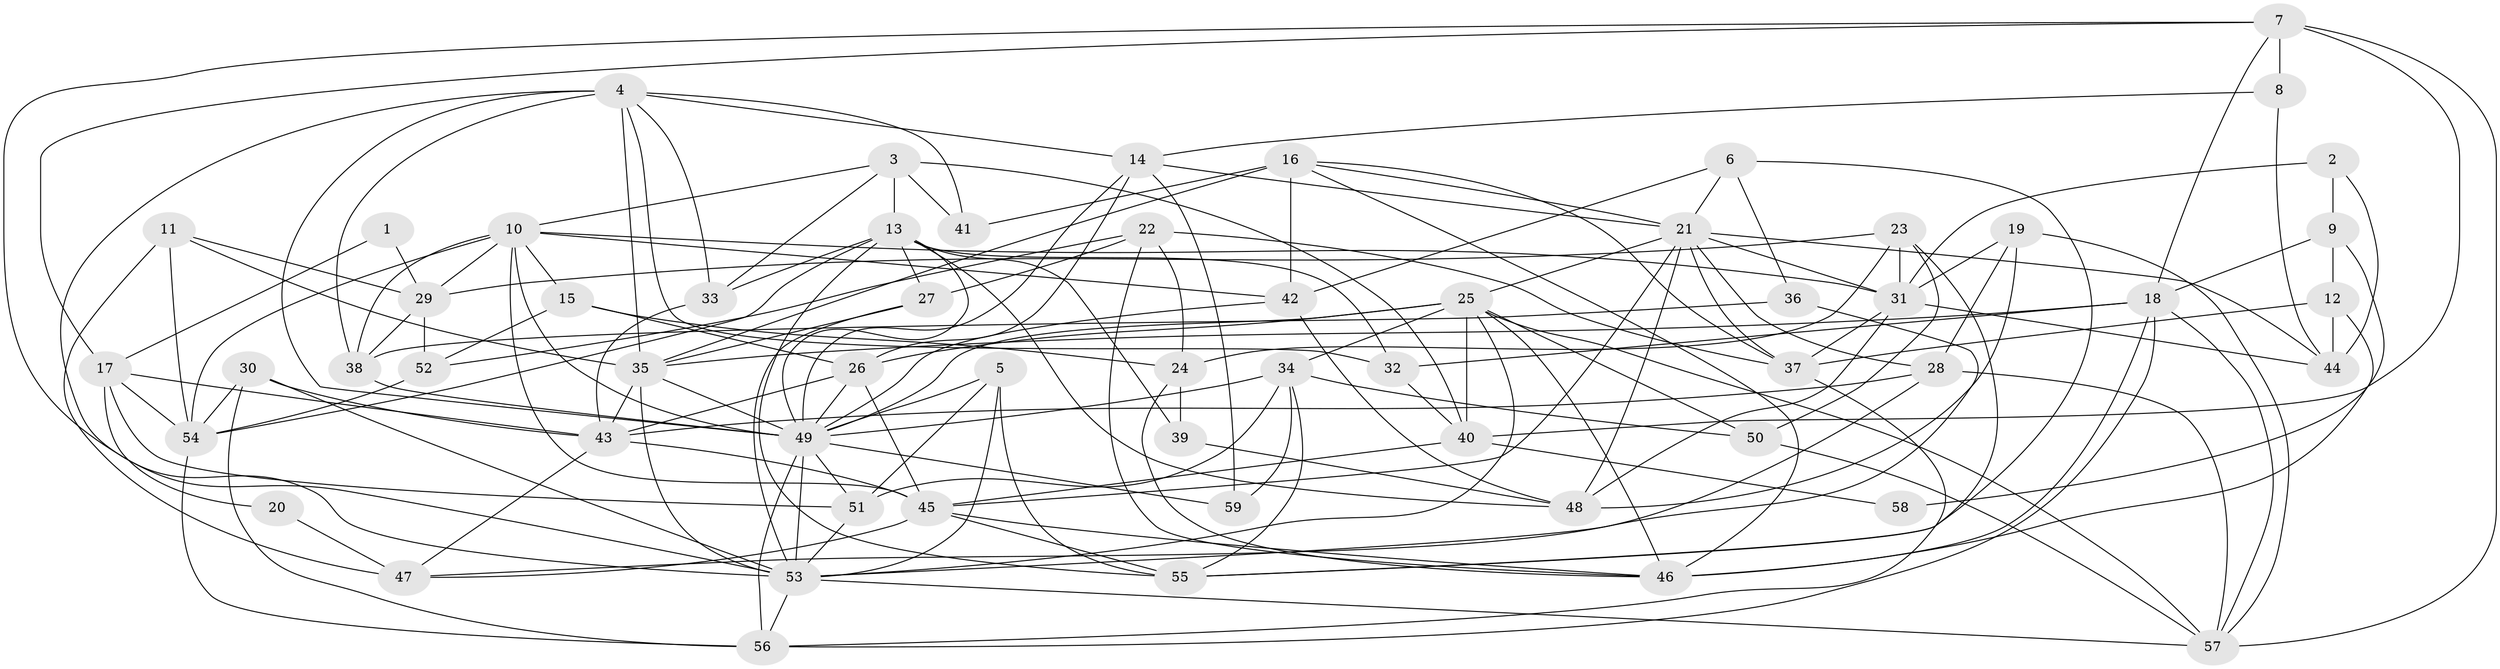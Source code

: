 // original degree distribution, {6: 0.0847457627118644, 2: 0.16101694915254236, 3: 0.2966101694915254, 5: 0.22033898305084745, 4: 0.1694915254237288, 7: 0.05084745762711865, 8: 0.00847457627118644, 9: 0.00847457627118644}
// Generated by graph-tools (version 1.1) at 2025/02/03/09/25 03:02:14]
// undirected, 59 vertices, 165 edges
graph export_dot {
graph [start="1"]
  node [color=gray90,style=filled];
  1;
  2;
  3;
  4;
  5;
  6;
  7;
  8;
  9;
  10;
  11;
  12;
  13;
  14;
  15;
  16;
  17;
  18;
  19;
  20;
  21;
  22;
  23;
  24;
  25;
  26;
  27;
  28;
  29;
  30;
  31;
  32;
  33;
  34;
  35;
  36;
  37;
  38;
  39;
  40;
  41;
  42;
  43;
  44;
  45;
  46;
  47;
  48;
  49;
  50;
  51;
  52;
  53;
  54;
  55;
  56;
  57;
  58;
  59;
  1 -- 17 [weight=1.0];
  1 -- 29 [weight=1.0];
  2 -- 9 [weight=1.0];
  2 -- 31 [weight=1.0];
  2 -- 44 [weight=1.0];
  3 -- 10 [weight=1.0];
  3 -- 13 [weight=1.0];
  3 -- 33 [weight=1.0];
  3 -- 40 [weight=1.0];
  3 -- 41 [weight=1.0];
  4 -- 14 [weight=1.0];
  4 -- 32 [weight=1.0];
  4 -- 33 [weight=1.0];
  4 -- 35 [weight=1.0];
  4 -- 38 [weight=1.0];
  4 -- 41 [weight=1.0];
  4 -- 49 [weight=2.0];
  4 -- 53 [weight=1.0];
  5 -- 49 [weight=1.0];
  5 -- 51 [weight=1.0];
  5 -- 53 [weight=1.0];
  5 -- 55 [weight=1.0];
  6 -- 21 [weight=1.0];
  6 -- 36 [weight=1.0];
  6 -- 42 [weight=1.0];
  6 -- 55 [weight=1.0];
  7 -- 8 [weight=1.0];
  7 -- 17 [weight=1.0];
  7 -- 18 [weight=1.0];
  7 -- 40 [weight=2.0];
  7 -- 53 [weight=1.0];
  7 -- 57 [weight=1.0];
  8 -- 14 [weight=1.0];
  8 -- 44 [weight=2.0];
  9 -- 12 [weight=1.0];
  9 -- 18 [weight=1.0];
  9 -- 58 [weight=1.0];
  10 -- 15 [weight=1.0];
  10 -- 29 [weight=1.0];
  10 -- 31 [weight=1.0];
  10 -- 38 [weight=1.0];
  10 -- 42 [weight=1.0];
  10 -- 45 [weight=1.0];
  10 -- 49 [weight=1.0];
  10 -- 54 [weight=1.0];
  11 -- 29 [weight=1.0];
  11 -- 35 [weight=1.0];
  11 -- 47 [weight=1.0];
  11 -- 54 [weight=1.0];
  12 -- 37 [weight=1.0];
  12 -- 44 [weight=1.0];
  12 -- 46 [weight=1.0];
  13 -- 27 [weight=1.0];
  13 -- 32 [weight=1.0];
  13 -- 33 [weight=1.0];
  13 -- 39 [weight=1.0];
  13 -- 48 [weight=1.0];
  13 -- 49 [weight=1.0];
  13 -- 54 [weight=1.0];
  13 -- 55 [weight=1.0];
  14 -- 21 [weight=1.0];
  14 -- 26 [weight=1.0];
  14 -- 49 [weight=1.0];
  14 -- 59 [weight=1.0];
  15 -- 24 [weight=1.0];
  15 -- 26 [weight=1.0];
  15 -- 52 [weight=1.0];
  16 -- 21 [weight=1.0];
  16 -- 35 [weight=2.0];
  16 -- 37 [weight=1.0];
  16 -- 41 [weight=1.0];
  16 -- 42 [weight=1.0];
  16 -- 46 [weight=1.0];
  17 -- 20 [weight=1.0];
  17 -- 43 [weight=1.0];
  17 -- 51 [weight=1.0];
  17 -- 54 [weight=1.0];
  18 -- 32 [weight=1.0];
  18 -- 35 [weight=1.0];
  18 -- 46 [weight=1.0];
  18 -- 56 [weight=1.0];
  18 -- 57 [weight=1.0];
  19 -- 28 [weight=1.0];
  19 -- 31 [weight=1.0];
  19 -- 48 [weight=1.0];
  19 -- 57 [weight=1.0];
  20 -- 47 [weight=1.0];
  21 -- 25 [weight=1.0];
  21 -- 28 [weight=1.0];
  21 -- 31 [weight=1.0];
  21 -- 37 [weight=1.0];
  21 -- 44 [weight=1.0];
  21 -- 45 [weight=1.0];
  21 -- 48 [weight=1.0];
  22 -- 24 [weight=1.0];
  22 -- 27 [weight=1.0];
  22 -- 37 [weight=1.0];
  22 -- 46 [weight=1.0];
  22 -- 52 [weight=1.0];
  23 -- 24 [weight=1.0];
  23 -- 29 [weight=1.0];
  23 -- 31 [weight=1.0];
  23 -- 50 [weight=1.0];
  23 -- 55 [weight=1.0];
  24 -- 39 [weight=1.0];
  24 -- 46 [weight=1.0];
  25 -- 26 [weight=1.0];
  25 -- 34 [weight=1.0];
  25 -- 40 [weight=2.0];
  25 -- 46 [weight=1.0];
  25 -- 49 [weight=1.0];
  25 -- 50 [weight=1.0];
  25 -- 53 [weight=1.0];
  25 -- 57 [weight=1.0];
  26 -- 43 [weight=1.0];
  26 -- 45 [weight=1.0];
  26 -- 49 [weight=1.0];
  27 -- 35 [weight=1.0];
  27 -- 53 [weight=1.0];
  28 -- 43 [weight=1.0];
  28 -- 53 [weight=1.0];
  28 -- 57 [weight=1.0];
  29 -- 38 [weight=1.0];
  29 -- 52 [weight=1.0];
  30 -- 43 [weight=1.0];
  30 -- 53 [weight=1.0];
  30 -- 54 [weight=1.0];
  30 -- 56 [weight=1.0];
  31 -- 37 [weight=1.0];
  31 -- 44 [weight=1.0];
  31 -- 48 [weight=1.0];
  32 -- 40 [weight=1.0];
  33 -- 43 [weight=1.0];
  34 -- 49 [weight=1.0];
  34 -- 50 [weight=1.0];
  34 -- 51 [weight=1.0];
  34 -- 55 [weight=1.0];
  34 -- 59 [weight=1.0];
  35 -- 43 [weight=1.0];
  35 -- 49 [weight=1.0];
  35 -- 53 [weight=1.0];
  36 -- 38 [weight=1.0];
  36 -- 47 [weight=1.0];
  37 -- 56 [weight=1.0];
  38 -- 49 [weight=1.0];
  39 -- 48 [weight=1.0];
  40 -- 45 [weight=1.0];
  40 -- 58 [weight=1.0];
  42 -- 48 [weight=1.0];
  42 -- 49 [weight=2.0];
  43 -- 45 [weight=2.0];
  43 -- 47 [weight=1.0];
  45 -- 46 [weight=1.0];
  45 -- 47 [weight=1.0];
  45 -- 55 [weight=1.0];
  49 -- 51 [weight=1.0];
  49 -- 53 [weight=1.0];
  49 -- 56 [weight=1.0];
  49 -- 59 [weight=1.0];
  50 -- 57 [weight=1.0];
  51 -- 53 [weight=1.0];
  52 -- 54 [weight=1.0];
  53 -- 56 [weight=1.0];
  53 -- 57 [weight=1.0];
  54 -- 56 [weight=1.0];
}
